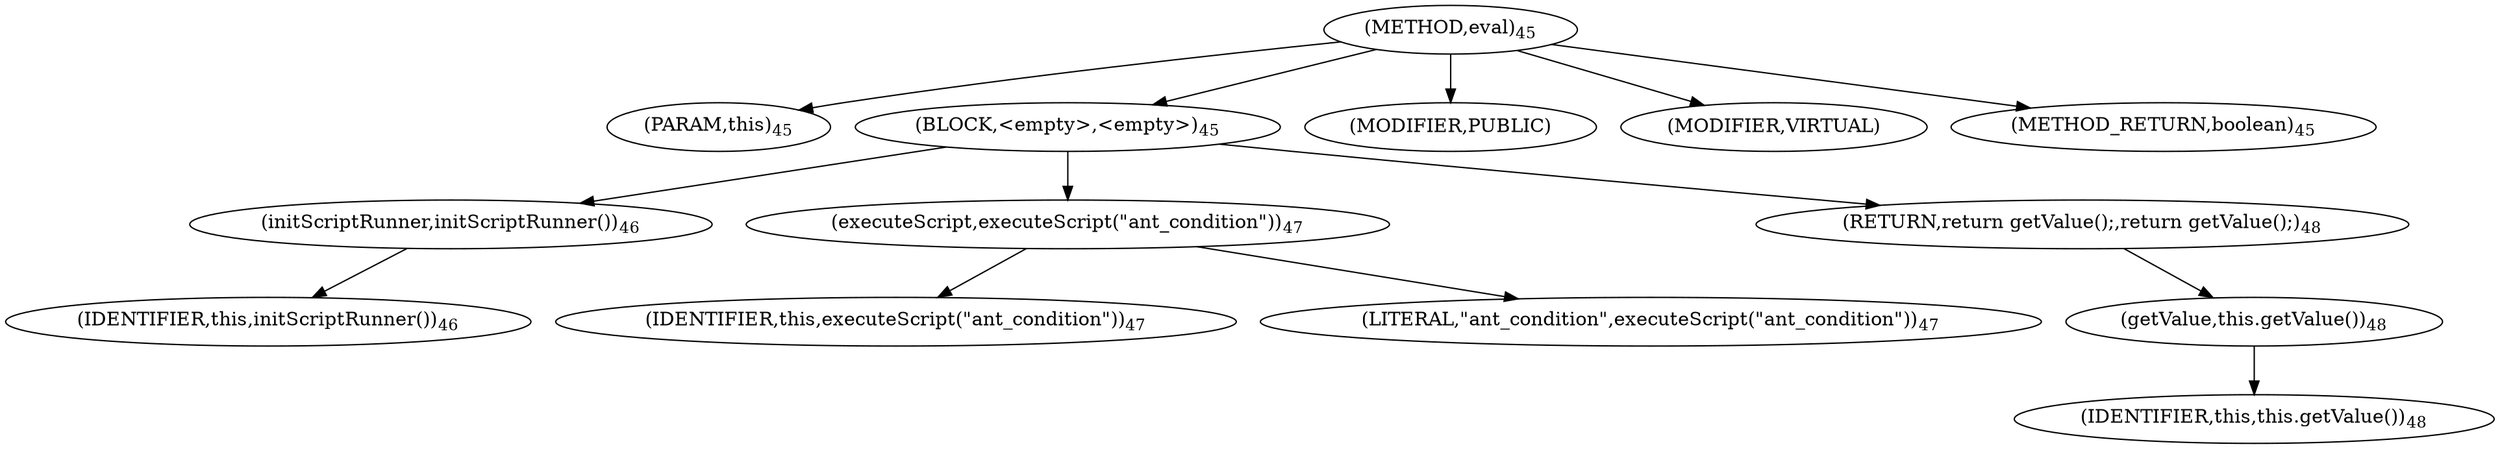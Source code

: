 digraph "eval" {  
"17" [label = <(METHOD,eval)<SUB>45</SUB>> ]
"4" [label = <(PARAM,this)<SUB>45</SUB>> ]
"18" [label = <(BLOCK,&lt;empty&gt;,&lt;empty&gt;)<SUB>45</SUB>> ]
"19" [label = <(initScriptRunner,initScriptRunner())<SUB>46</SUB>> ]
"3" [label = <(IDENTIFIER,this,initScriptRunner())<SUB>46</SUB>> ]
"20" [label = <(executeScript,executeScript(&quot;ant_condition&quot;))<SUB>47</SUB>> ]
"5" [label = <(IDENTIFIER,this,executeScript(&quot;ant_condition&quot;))<SUB>47</SUB>> ]
"21" [label = <(LITERAL,&quot;ant_condition&quot;,executeScript(&quot;ant_condition&quot;))<SUB>47</SUB>> ]
"22" [label = <(RETURN,return getValue();,return getValue();)<SUB>48</SUB>> ]
"23" [label = <(getValue,this.getValue())<SUB>48</SUB>> ]
"6" [label = <(IDENTIFIER,this,this.getValue())<SUB>48</SUB>> ]
"24" [label = <(MODIFIER,PUBLIC)> ]
"25" [label = <(MODIFIER,VIRTUAL)> ]
"26" [label = <(METHOD_RETURN,boolean)<SUB>45</SUB>> ]
  "17" -> "4" 
  "17" -> "18" 
  "17" -> "24" 
  "17" -> "25" 
  "17" -> "26" 
  "18" -> "19" 
  "18" -> "20" 
  "18" -> "22" 
  "19" -> "3" 
  "20" -> "5" 
  "20" -> "21" 
  "22" -> "23" 
  "23" -> "6" 
}
